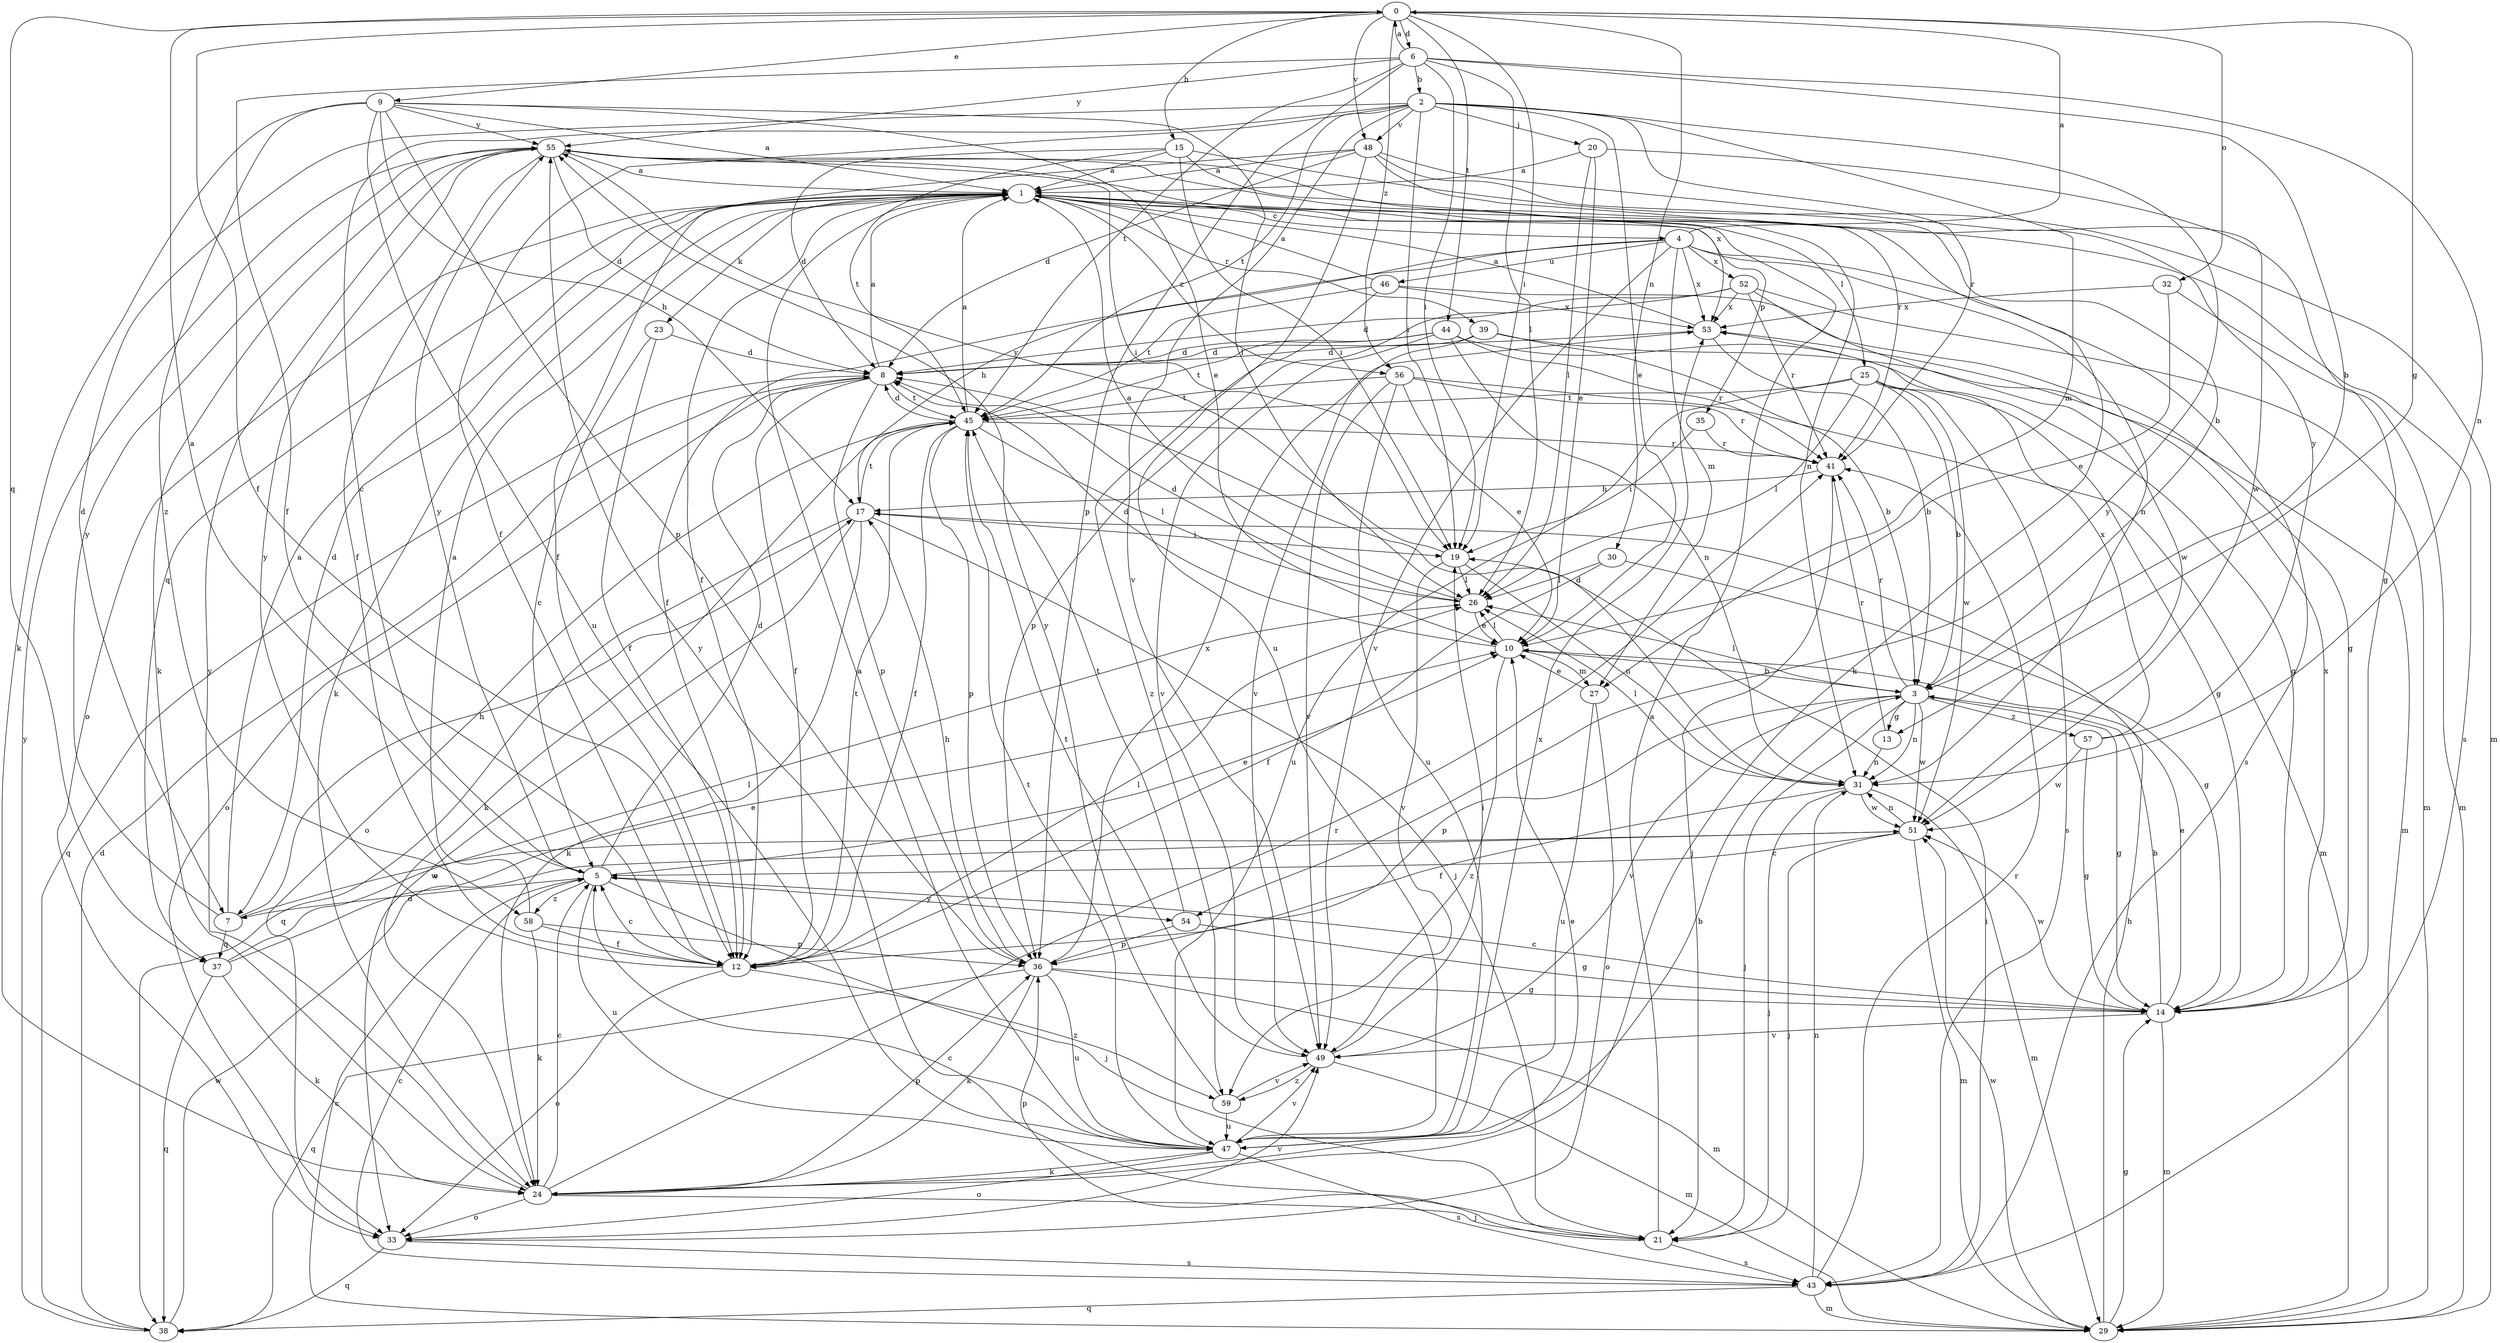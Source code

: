 strict digraph  {
0;
1;
2;
3;
4;
5;
6;
7;
8;
9;
10;
12;
13;
14;
15;
17;
19;
20;
21;
23;
24;
25;
26;
27;
29;
30;
31;
32;
33;
35;
36;
37;
38;
39;
41;
43;
44;
45;
46;
47;
48;
49;
51;
52;
53;
54;
55;
56;
57;
58;
59;
0 -> 6  [label=d];
0 -> 9  [label=e];
0 -> 12  [label=f];
0 -> 13  [label=g];
0 -> 15  [label=h];
0 -> 19  [label=i];
0 -> 30  [label=n];
0 -> 32  [label=o];
0 -> 37  [label=q];
0 -> 44  [label=t];
0 -> 48  [label=v];
0 -> 56  [label=z];
1 -> 4  [label=c];
1 -> 7  [label=d];
1 -> 12  [label=f];
1 -> 23  [label=k];
1 -> 24  [label=k];
1 -> 25  [label=l];
1 -> 33  [label=o];
1 -> 35  [label=p];
1 -> 37  [label=q];
1 -> 39  [label=r];
1 -> 43  [label=s];
1 -> 56  [label=z];
2 -> 5  [label=c];
2 -> 7  [label=d];
2 -> 10  [label=e];
2 -> 12  [label=f];
2 -> 19  [label=i];
2 -> 20  [label=j];
2 -> 27  [label=m];
2 -> 41  [label=r];
2 -> 45  [label=t];
2 -> 48  [label=v];
2 -> 49  [label=v];
2 -> 54  [label=y];
3 -> 13  [label=g];
3 -> 14  [label=g];
3 -> 21  [label=j];
3 -> 26  [label=l];
3 -> 31  [label=n];
3 -> 36  [label=p];
3 -> 41  [label=r];
3 -> 49  [label=v];
3 -> 51  [label=w];
3 -> 57  [label=z];
4 -> 0  [label=a];
4 -> 12  [label=f];
4 -> 17  [label=h];
4 -> 27  [label=m];
4 -> 31  [label=n];
4 -> 43  [label=s];
4 -> 46  [label=u];
4 -> 49  [label=v];
4 -> 52  [label=x];
4 -> 53  [label=x];
5 -> 0  [label=a];
5 -> 7  [label=d];
5 -> 8  [label=d];
5 -> 10  [label=e];
5 -> 21  [label=j];
5 -> 47  [label=u];
5 -> 54  [label=y];
5 -> 55  [label=y];
5 -> 58  [label=z];
6 -> 0  [label=a];
6 -> 2  [label=b];
6 -> 3  [label=b];
6 -> 12  [label=f];
6 -> 19  [label=i];
6 -> 26  [label=l];
6 -> 31  [label=n];
6 -> 36  [label=p];
6 -> 45  [label=t];
6 -> 55  [label=y];
7 -> 1  [label=a];
7 -> 17  [label=h];
7 -> 37  [label=q];
7 -> 51  [label=w];
7 -> 55  [label=y];
8 -> 1  [label=a];
8 -> 12  [label=f];
8 -> 33  [label=o];
8 -> 36  [label=p];
8 -> 38  [label=q];
8 -> 45  [label=t];
9 -> 1  [label=a];
9 -> 10  [label=e];
9 -> 17  [label=h];
9 -> 24  [label=k];
9 -> 26  [label=l];
9 -> 36  [label=p];
9 -> 47  [label=u];
9 -> 55  [label=y];
9 -> 58  [label=z];
10 -> 3  [label=b];
10 -> 8  [label=d];
10 -> 26  [label=l];
10 -> 27  [label=m];
10 -> 59  [label=z];
12 -> 5  [label=c];
12 -> 26  [label=l];
12 -> 33  [label=o];
12 -> 45  [label=t];
12 -> 55  [label=y];
12 -> 59  [label=z];
13 -> 31  [label=n];
13 -> 41  [label=r];
14 -> 3  [label=b];
14 -> 5  [label=c];
14 -> 10  [label=e];
14 -> 29  [label=m];
14 -> 49  [label=v];
14 -> 51  [label=w];
14 -> 53  [label=x];
15 -> 1  [label=a];
15 -> 8  [label=d];
15 -> 19  [label=i];
15 -> 29  [label=m];
15 -> 45  [label=t];
15 -> 53  [label=x];
17 -> 19  [label=i];
17 -> 21  [label=j];
17 -> 24  [label=k];
17 -> 33  [label=o];
17 -> 38  [label=q];
17 -> 45  [label=t];
19 -> 26  [label=l];
19 -> 31  [label=n];
19 -> 49  [label=v];
19 -> 55  [label=y];
20 -> 1  [label=a];
20 -> 10  [label=e];
20 -> 14  [label=g];
20 -> 26  [label=l];
21 -> 1  [label=a];
21 -> 5  [label=c];
21 -> 36  [label=p];
21 -> 43  [label=s];
23 -> 5  [label=c];
23 -> 8  [label=d];
23 -> 12  [label=f];
24 -> 5  [label=c];
24 -> 10  [label=e];
24 -> 21  [label=j];
24 -> 33  [label=o];
24 -> 36  [label=p];
24 -> 41  [label=r];
24 -> 55  [label=y];
25 -> 3  [label=b];
25 -> 14  [label=g];
25 -> 26  [label=l];
25 -> 43  [label=s];
25 -> 45  [label=t];
25 -> 47  [label=u];
25 -> 51  [label=w];
26 -> 1  [label=a];
26 -> 8  [label=d];
26 -> 10  [label=e];
27 -> 10  [label=e];
27 -> 33  [label=o];
27 -> 47  [label=u];
29 -> 5  [label=c];
29 -> 14  [label=g];
29 -> 17  [label=h];
29 -> 51  [label=w];
30 -> 12  [label=f];
30 -> 14  [label=g];
30 -> 26  [label=l];
31 -> 8  [label=d];
31 -> 12  [label=f];
31 -> 21  [label=j];
31 -> 26  [label=l];
31 -> 29  [label=m];
31 -> 51  [label=w];
32 -> 10  [label=e];
32 -> 29  [label=m];
32 -> 53  [label=x];
33 -> 38  [label=q];
33 -> 43  [label=s];
33 -> 49  [label=v];
35 -> 19  [label=i];
35 -> 41  [label=r];
36 -> 14  [label=g];
36 -> 17  [label=h];
36 -> 24  [label=k];
36 -> 29  [label=m];
36 -> 38  [label=q];
36 -> 47  [label=u];
36 -> 53  [label=x];
37 -> 10  [label=e];
37 -> 24  [label=k];
37 -> 26  [label=l];
37 -> 38  [label=q];
38 -> 8  [label=d];
38 -> 51  [label=w];
38 -> 55  [label=y];
39 -> 3  [label=b];
39 -> 8  [label=d];
39 -> 29  [label=m];
39 -> 49  [label=v];
41 -> 17  [label=h];
41 -> 21  [label=j];
43 -> 5  [label=c];
43 -> 19  [label=i];
43 -> 29  [label=m];
43 -> 31  [label=n];
43 -> 38  [label=q];
43 -> 41  [label=r];
44 -> 8  [label=d];
44 -> 14  [label=g];
44 -> 31  [label=n];
44 -> 41  [label=r];
44 -> 45  [label=t];
44 -> 49  [label=v];
45 -> 1  [label=a];
45 -> 8  [label=d];
45 -> 12  [label=f];
45 -> 24  [label=k];
45 -> 26  [label=l];
45 -> 33  [label=o];
45 -> 36  [label=p];
45 -> 41  [label=r];
46 -> 1  [label=a];
46 -> 14  [label=g];
46 -> 45  [label=t];
46 -> 53  [label=x];
46 -> 59  [label=z];
47 -> 1  [label=a];
47 -> 3  [label=b];
47 -> 24  [label=k];
47 -> 33  [label=o];
47 -> 43  [label=s];
47 -> 45  [label=t];
47 -> 49  [label=v];
47 -> 53  [label=x];
47 -> 55  [label=y];
48 -> 1  [label=a];
48 -> 3  [label=b];
48 -> 8  [label=d];
48 -> 12  [label=f];
48 -> 24  [label=k];
48 -> 47  [label=u];
48 -> 51  [label=w];
49 -> 19  [label=i];
49 -> 29  [label=m];
49 -> 45  [label=t];
49 -> 59  [label=z];
51 -> 5  [label=c];
51 -> 21  [label=j];
51 -> 29  [label=m];
51 -> 31  [label=n];
52 -> 8  [label=d];
52 -> 29  [label=m];
52 -> 36  [label=p];
52 -> 41  [label=r];
52 -> 51  [label=w];
52 -> 53  [label=x];
53 -> 1  [label=a];
53 -> 3  [label=b];
53 -> 8  [label=d];
54 -> 14  [label=g];
54 -> 36  [label=p];
54 -> 45  [label=t];
55 -> 1  [label=a];
55 -> 8  [label=d];
55 -> 12  [label=f];
55 -> 19  [label=i];
55 -> 24  [label=k];
55 -> 31  [label=n];
55 -> 41  [label=r];
56 -> 10  [label=e];
56 -> 29  [label=m];
56 -> 41  [label=r];
56 -> 45  [label=t];
56 -> 47  [label=u];
56 -> 49  [label=v];
57 -> 14  [label=g];
57 -> 51  [label=w];
57 -> 53  [label=x];
57 -> 55  [label=y];
58 -> 1  [label=a];
58 -> 12  [label=f];
58 -> 24  [label=k];
58 -> 36  [label=p];
59 -> 47  [label=u];
59 -> 49  [label=v];
59 -> 55  [label=y];
}
